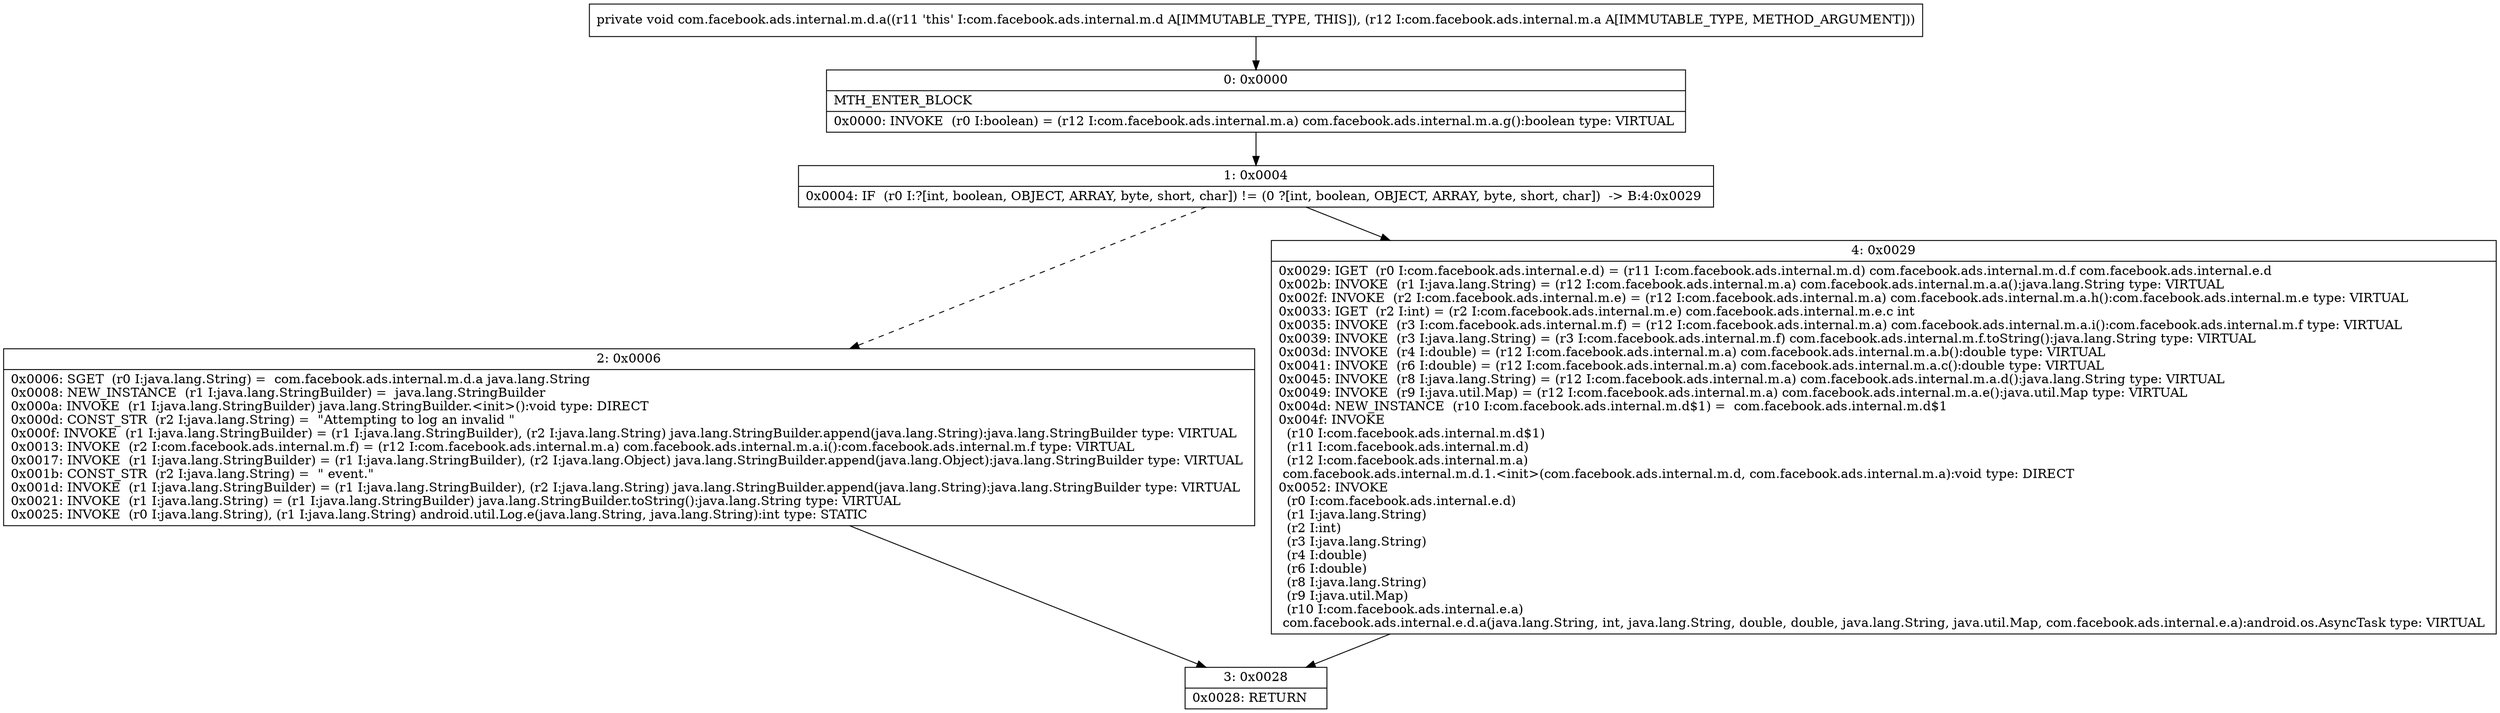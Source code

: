 digraph "CFG forcom.facebook.ads.internal.m.d.a(Lcom\/facebook\/ads\/internal\/m\/a;)V" {
Node_0 [shape=record,label="{0\:\ 0x0000|MTH_ENTER_BLOCK\l|0x0000: INVOKE  (r0 I:boolean) = (r12 I:com.facebook.ads.internal.m.a) com.facebook.ads.internal.m.a.g():boolean type: VIRTUAL \l}"];
Node_1 [shape=record,label="{1\:\ 0x0004|0x0004: IF  (r0 I:?[int, boolean, OBJECT, ARRAY, byte, short, char]) != (0 ?[int, boolean, OBJECT, ARRAY, byte, short, char])  \-\> B:4:0x0029 \l}"];
Node_2 [shape=record,label="{2\:\ 0x0006|0x0006: SGET  (r0 I:java.lang.String) =  com.facebook.ads.internal.m.d.a java.lang.String \l0x0008: NEW_INSTANCE  (r1 I:java.lang.StringBuilder) =  java.lang.StringBuilder \l0x000a: INVOKE  (r1 I:java.lang.StringBuilder) java.lang.StringBuilder.\<init\>():void type: DIRECT \l0x000d: CONST_STR  (r2 I:java.lang.String) =  \"Attempting to log an invalid \" \l0x000f: INVOKE  (r1 I:java.lang.StringBuilder) = (r1 I:java.lang.StringBuilder), (r2 I:java.lang.String) java.lang.StringBuilder.append(java.lang.String):java.lang.StringBuilder type: VIRTUAL \l0x0013: INVOKE  (r2 I:com.facebook.ads.internal.m.f) = (r12 I:com.facebook.ads.internal.m.a) com.facebook.ads.internal.m.a.i():com.facebook.ads.internal.m.f type: VIRTUAL \l0x0017: INVOKE  (r1 I:java.lang.StringBuilder) = (r1 I:java.lang.StringBuilder), (r2 I:java.lang.Object) java.lang.StringBuilder.append(java.lang.Object):java.lang.StringBuilder type: VIRTUAL \l0x001b: CONST_STR  (r2 I:java.lang.String) =  \" event.\" \l0x001d: INVOKE  (r1 I:java.lang.StringBuilder) = (r1 I:java.lang.StringBuilder), (r2 I:java.lang.String) java.lang.StringBuilder.append(java.lang.String):java.lang.StringBuilder type: VIRTUAL \l0x0021: INVOKE  (r1 I:java.lang.String) = (r1 I:java.lang.StringBuilder) java.lang.StringBuilder.toString():java.lang.String type: VIRTUAL \l0x0025: INVOKE  (r0 I:java.lang.String), (r1 I:java.lang.String) android.util.Log.e(java.lang.String, java.lang.String):int type: STATIC \l}"];
Node_3 [shape=record,label="{3\:\ 0x0028|0x0028: RETURN   \l}"];
Node_4 [shape=record,label="{4\:\ 0x0029|0x0029: IGET  (r0 I:com.facebook.ads.internal.e.d) = (r11 I:com.facebook.ads.internal.m.d) com.facebook.ads.internal.m.d.f com.facebook.ads.internal.e.d \l0x002b: INVOKE  (r1 I:java.lang.String) = (r12 I:com.facebook.ads.internal.m.a) com.facebook.ads.internal.m.a.a():java.lang.String type: VIRTUAL \l0x002f: INVOKE  (r2 I:com.facebook.ads.internal.m.e) = (r12 I:com.facebook.ads.internal.m.a) com.facebook.ads.internal.m.a.h():com.facebook.ads.internal.m.e type: VIRTUAL \l0x0033: IGET  (r2 I:int) = (r2 I:com.facebook.ads.internal.m.e) com.facebook.ads.internal.m.e.c int \l0x0035: INVOKE  (r3 I:com.facebook.ads.internal.m.f) = (r12 I:com.facebook.ads.internal.m.a) com.facebook.ads.internal.m.a.i():com.facebook.ads.internal.m.f type: VIRTUAL \l0x0039: INVOKE  (r3 I:java.lang.String) = (r3 I:com.facebook.ads.internal.m.f) com.facebook.ads.internal.m.f.toString():java.lang.String type: VIRTUAL \l0x003d: INVOKE  (r4 I:double) = (r12 I:com.facebook.ads.internal.m.a) com.facebook.ads.internal.m.a.b():double type: VIRTUAL \l0x0041: INVOKE  (r6 I:double) = (r12 I:com.facebook.ads.internal.m.a) com.facebook.ads.internal.m.a.c():double type: VIRTUAL \l0x0045: INVOKE  (r8 I:java.lang.String) = (r12 I:com.facebook.ads.internal.m.a) com.facebook.ads.internal.m.a.d():java.lang.String type: VIRTUAL \l0x0049: INVOKE  (r9 I:java.util.Map) = (r12 I:com.facebook.ads.internal.m.a) com.facebook.ads.internal.m.a.e():java.util.Map type: VIRTUAL \l0x004d: NEW_INSTANCE  (r10 I:com.facebook.ads.internal.m.d$1) =  com.facebook.ads.internal.m.d$1 \l0x004f: INVOKE  \l  (r10 I:com.facebook.ads.internal.m.d$1)\l  (r11 I:com.facebook.ads.internal.m.d)\l  (r12 I:com.facebook.ads.internal.m.a)\l com.facebook.ads.internal.m.d.1.\<init\>(com.facebook.ads.internal.m.d, com.facebook.ads.internal.m.a):void type: DIRECT \l0x0052: INVOKE  \l  (r0 I:com.facebook.ads.internal.e.d)\l  (r1 I:java.lang.String)\l  (r2 I:int)\l  (r3 I:java.lang.String)\l  (r4 I:double)\l  (r6 I:double)\l  (r8 I:java.lang.String)\l  (r9 I:java.util.Map)\l  (r10 I:com.facebook.ads.internal.e.a)\l com.facebook.ads.internal.e.d.a(java.lang.String, int, java.lang.String, double, double, java.lang.String, java.util.Map, com.facebook.ads.internal.e.a):android.os.AsyncTask type: VIRTUAL \l}"];
MethodNode[shape=record,label="{private void com.facebook.ads.internal.m.d.a((r11 'this' I:com.facebook.ads.internal.m.d A[IMMUTABLE_TYPE, THIS]), (r12 I:com.facebook.ads.internal.m.a A[IMMUTABLE_TYPE, METHOD_ARGUMENT])) }"];
MethodNode -> Node_0;
Node_0 -> Node_1;
Node_1 -> Node_2[style=dashed];
Node_1 -> Node_4;
Node_2 -> Node_3;
Node_4 -> Node_3;
}

